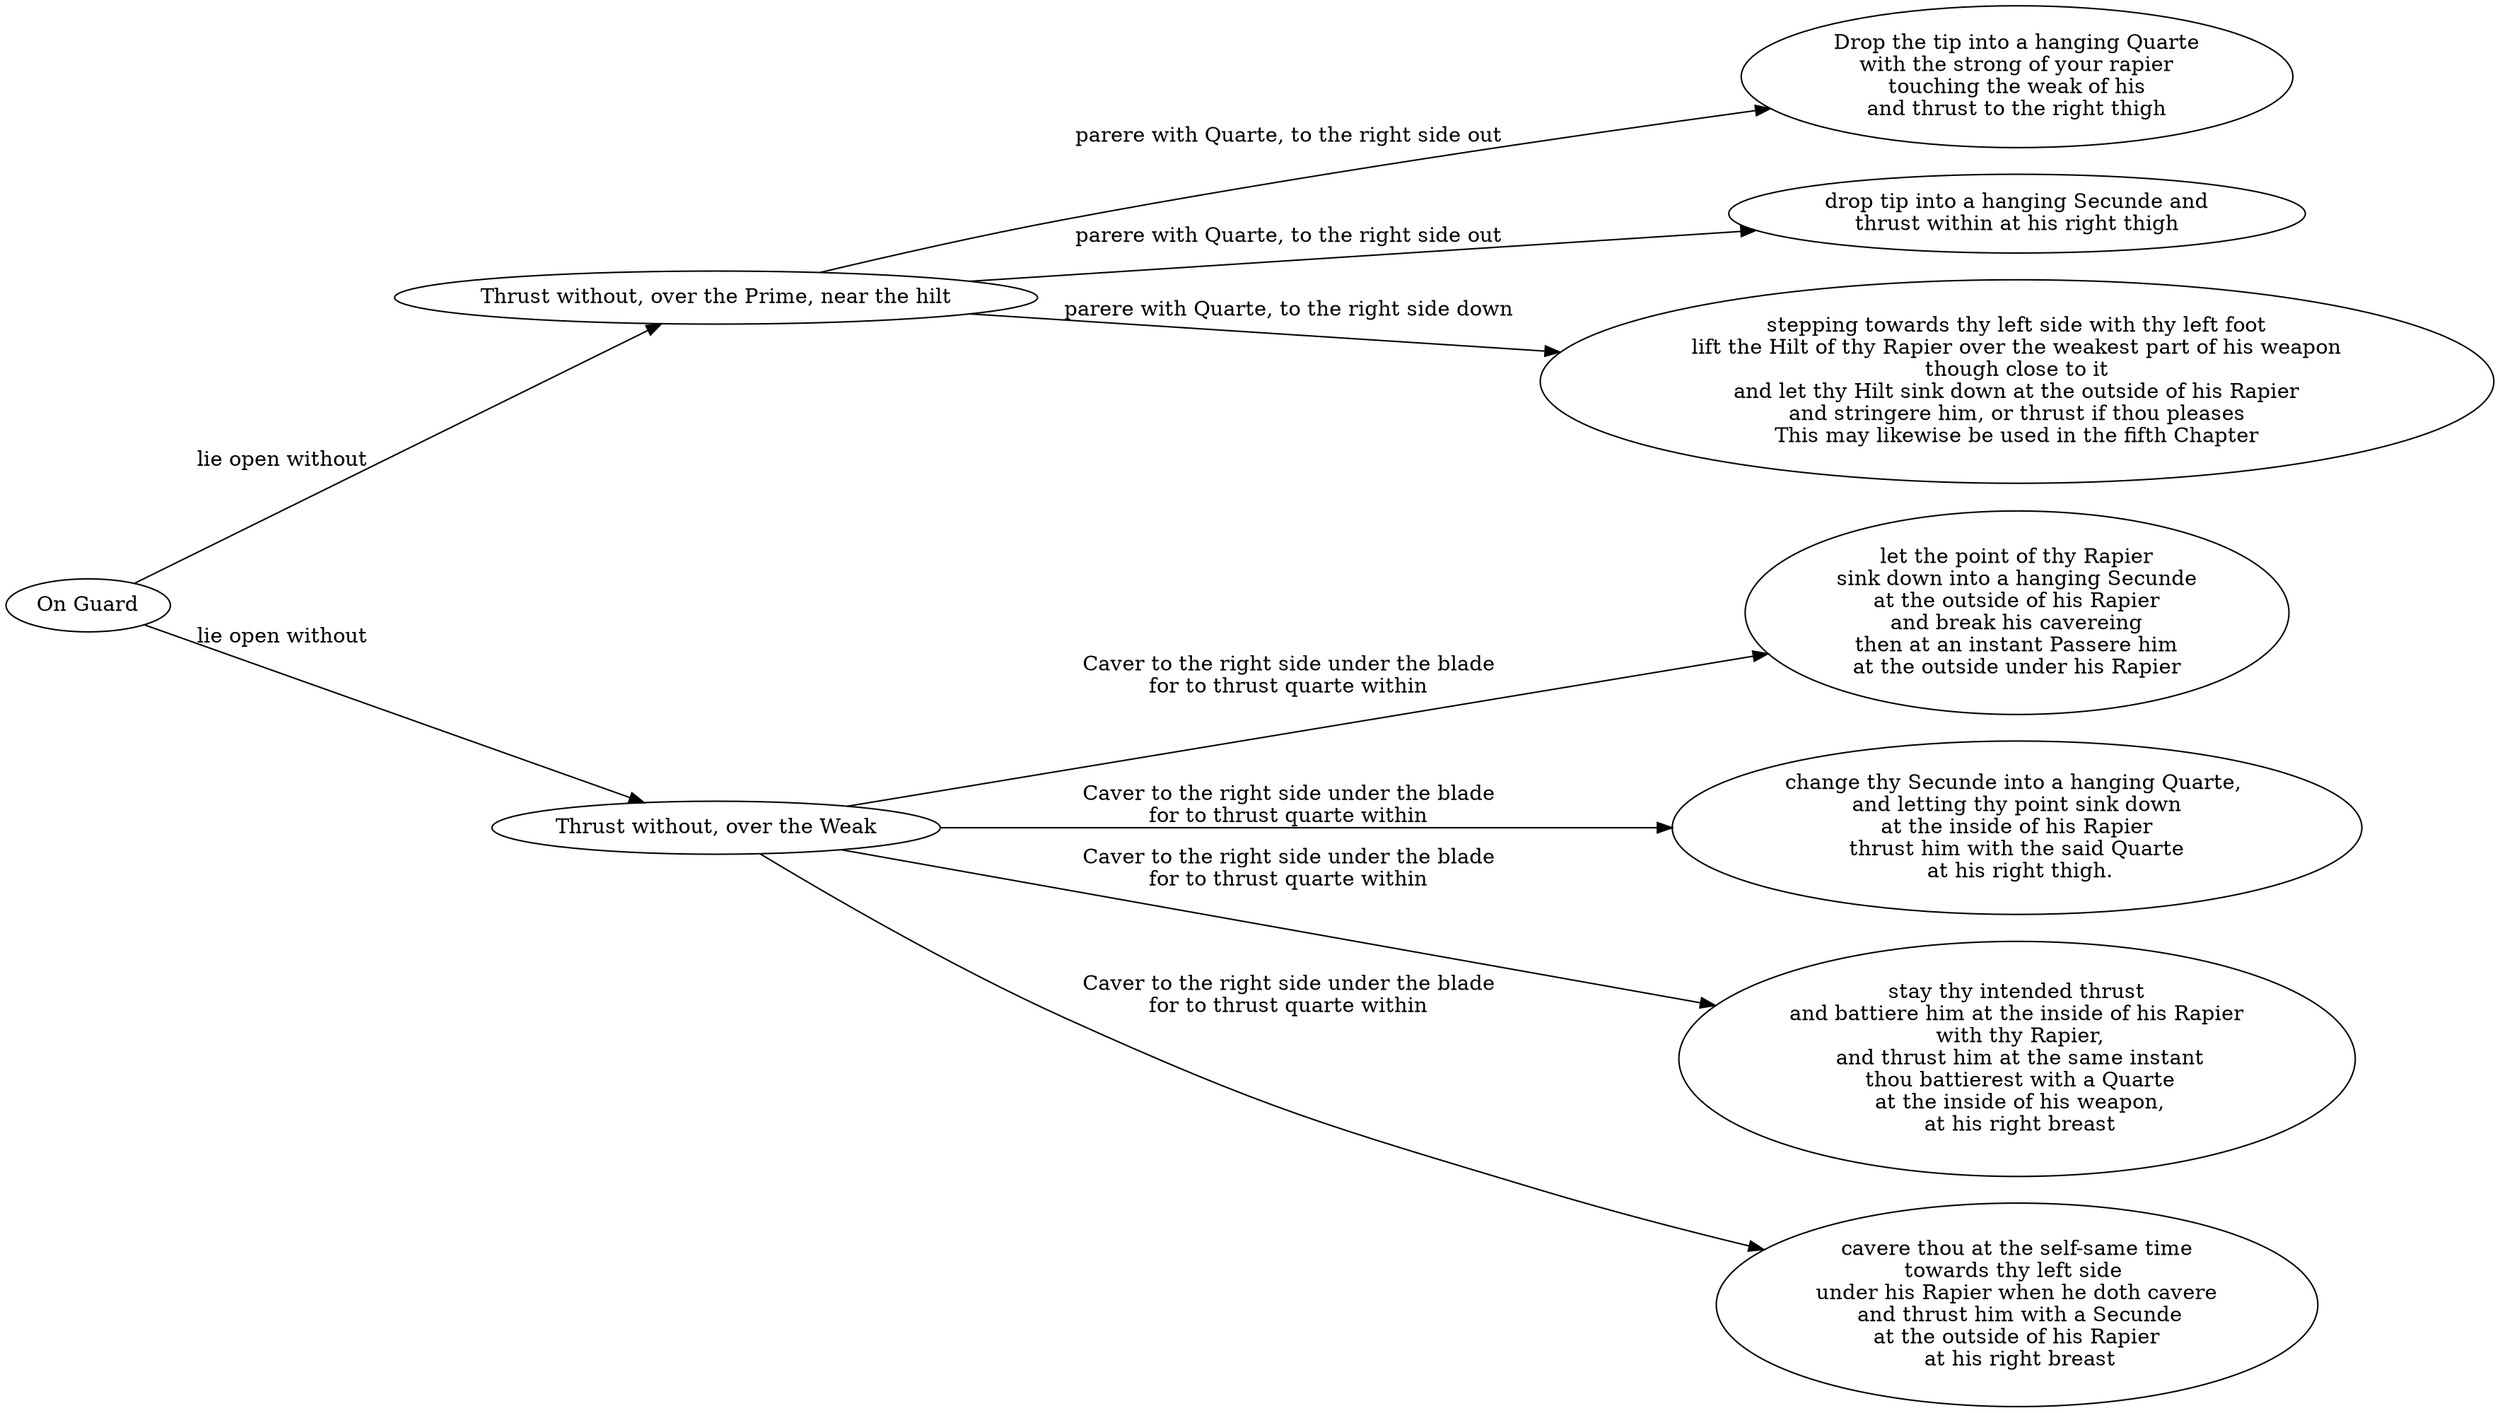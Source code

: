 digraph pallas_armata_flowchart {

rankdir=LR; 
//chapter 14: Observations against Chapter 7.

onGuard [label="On Guard"]

onGuard->thrustWithout [label="lie open without"]

thrustWithout [label="Thrust without, over the Prime, near the hilt"]

thrustWithout->hangingQuarte [label="parere with Quarte, to the right side out"]

hangingQuarte [label="Drop the tip into a hanging Quarte\nwith the strong of your rapier\ntouching the weak of his\nand thrust to the right thigh"]

thrustWithout->hangingSecunde [label="parere with Quarte, to the right side out"]

hangingSecunde [label="drop tip into a hanging Secunde and\nthrust within at his right thigh"]

thrustWithout->stepAndStringer [label="parere with Quarte, to the right side down"]

stepAndStringer [label="stepping towards thy left side with thy left foot\nlift the Hilt of thy Rapier over the weakest part of his weapon\nthough close to it\nand let thy Hilt sink down at the outside of his Rapier\nand stringere him, or thrust if thou pleases\nThis may likewise be used in the fifth Chapter"]

onGuard->thrustWithoutWeak [label="lie open without"]

thrustWithoutWeak [label="Thrust without, over the Weak"]

thrustWithoutWeak->dropToPassere [label="Caver to the right side under the blade\nfor to thrust quarte within"]

dropToPassere [label="let the point of thy Rapier\nsink down into a hanging Secunde\nat the outside of his Rapier\nand break his cavereing\nthen at an instant Passere him\nat the outside under his Rapier"]

thrustWithoutWeak->thighThrust [label="Caver to the right side under the blade\nfor to thrust quarte within"]

thighThrust [label="change thy Secunde into a hanging Quarte, \nand letting thy point sink down\n at the inside of his Rapier \nthrust him with the said Quarte\n at his right thigh."]

thrustWithoutWeak->battiere [label="Caver to the right side under the blade\nfor to thrust quarte within"]

battiere [label=" stay thy intended thrust \nand battiere him at the inside of his Rapier\n with thy Rapier,\n and thrust him at the same instant\n thou battierest with a Quarte\n at the inside of his weapon,\n at his right breast"]

thrustWithoutWeak->counterCavere [label="Caver to the right side under the blade\nfor to thrust quarte within"]

counterCavere [label="cavere thou at the self-same time\ntowards thy left side \nunder his Rapier when he doth cavere\n and thrust him with a Secunde\nat the outside of his Rapier\n at his right breast"]


}
